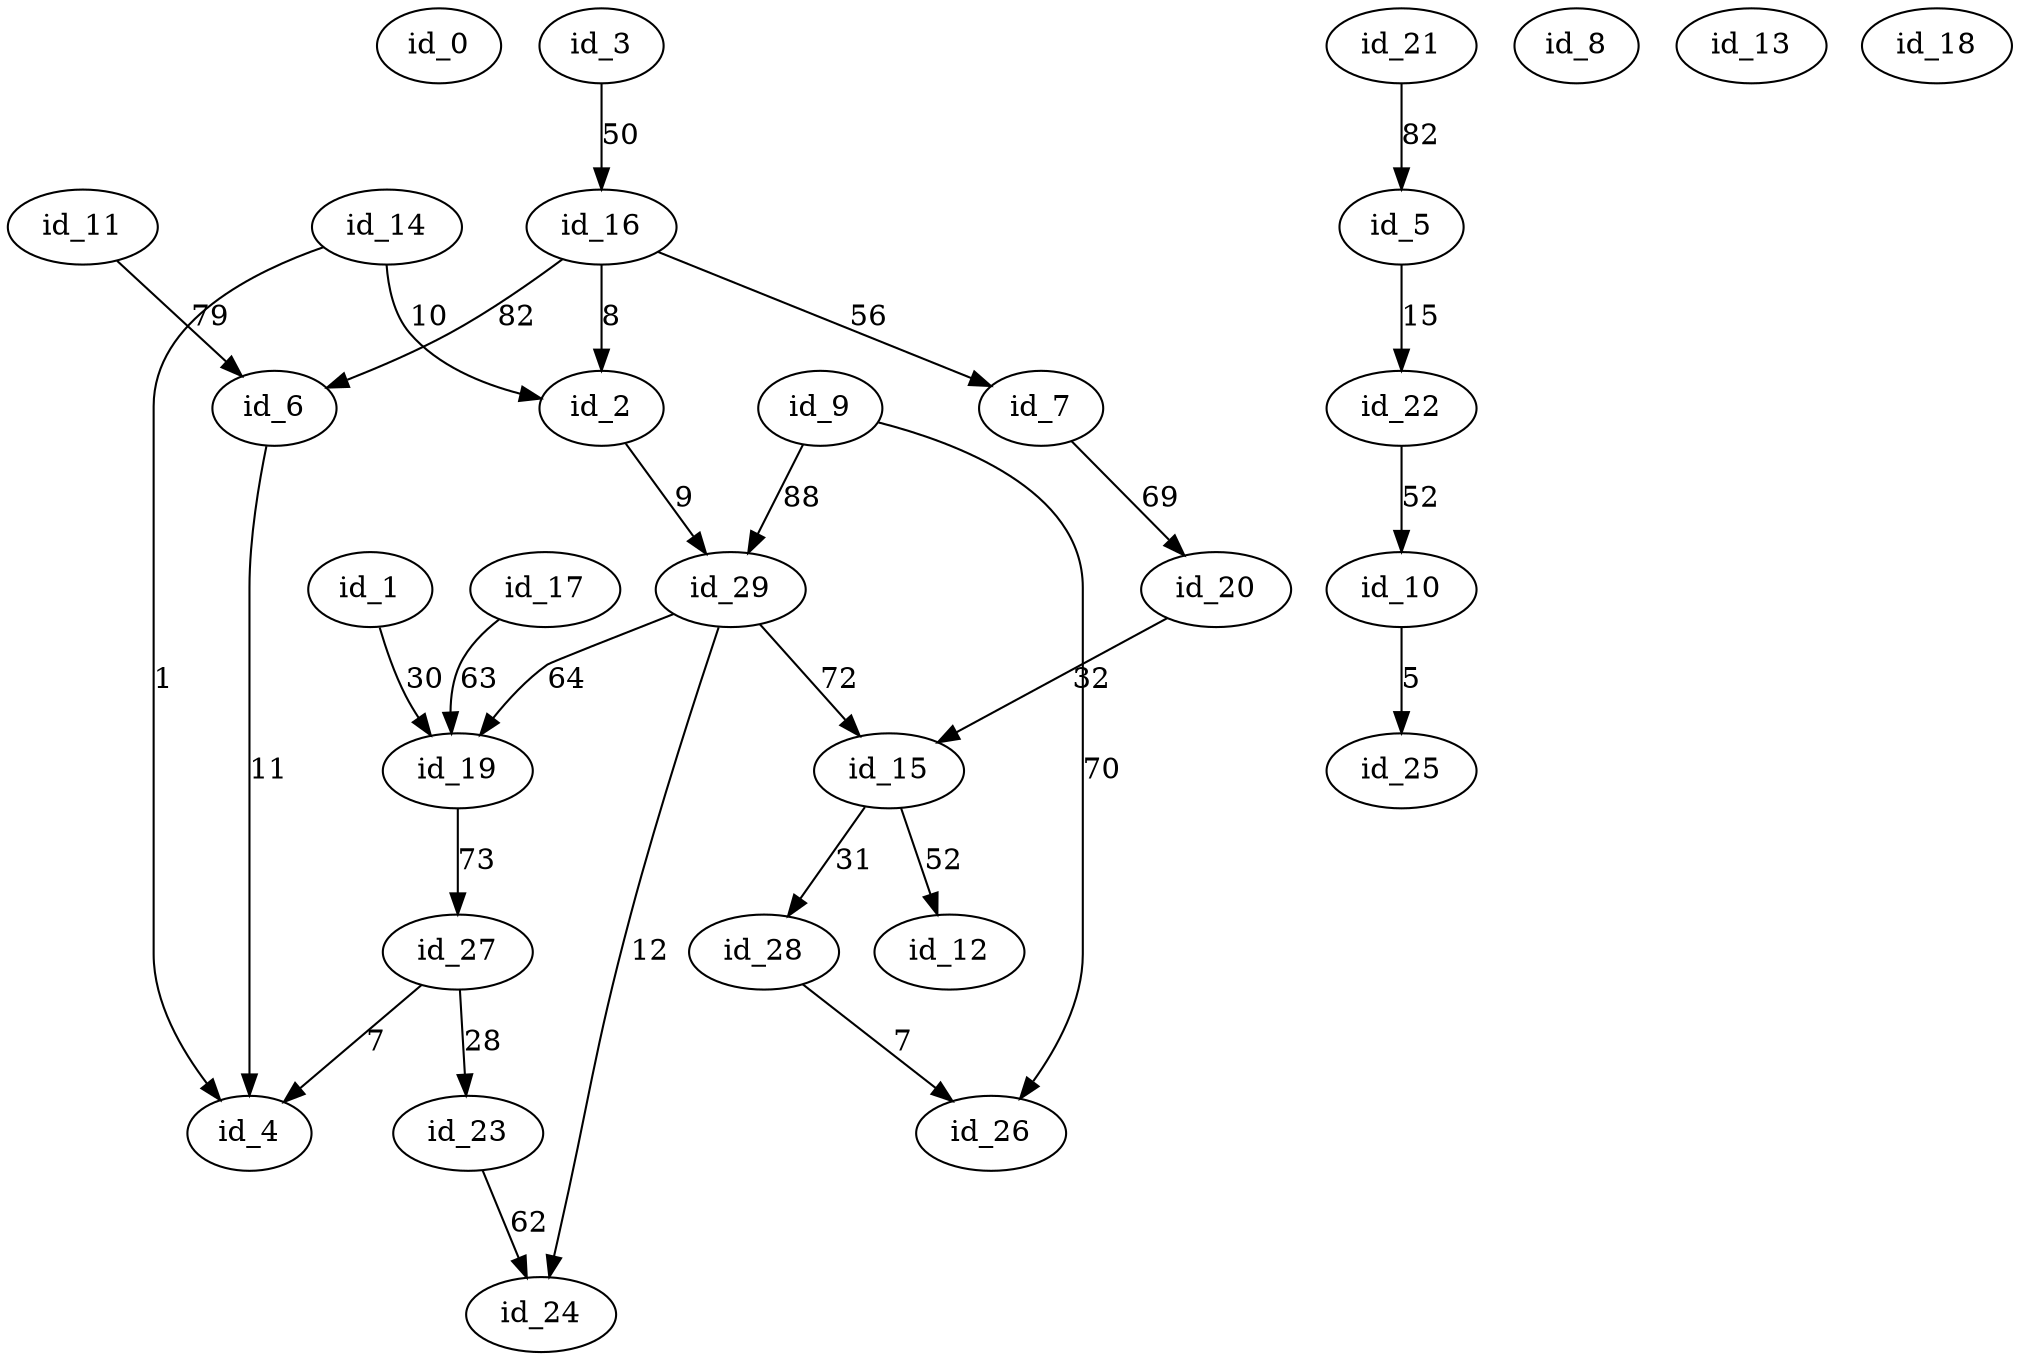 digraph GR{
id_0;
id_1;
id_2;
id_3;
id_4;
id_5;
id_6;
id_7;
id_8;
id_9;
id_10;
id_11;
id_12;
id_13;
id_14;
id_15;
id_16;
id_17;
id_18;
id_19;
id_20;
id_21;
id_22;
id_23;
id_24;
id_25;
id_26;
id_27;
id_28;
id_29;
id_2->id_29[label=9];
id_28->id_26[label=7];
id_27->id_4[label=7];
id_15->id_12[label=52];
id_9->id_29[label=88];
id_16->id_2[label=8];
id_10->id_25[label=5];
id_7->id_20[label=69];
id_15->id_28[label=31];
id_20->id_15[label=32];
id_17->id_19[label=63];
id_14->id_2[label=10];
id_29->id_24[label=12];
id_27->id_23[label=28];
id_29->id_15[label=72];
id_29->id_19[label=64];
id_23->id_24[label=62];
id_6->id_4[label=11];
id_22->id_10[label=52];
id_21->id_5[label=82];
id_14->id_4[label=1];
id_19->id_27[label=73];
id_5->id_22[label=15];
id_1->id_19[label=30];
id_16->id_7[label=56];
id_11->id_6[label=79];
id_3->id_16[label=50];
id_16->id_6[label=82];
id_9->id_26[label=70];
}